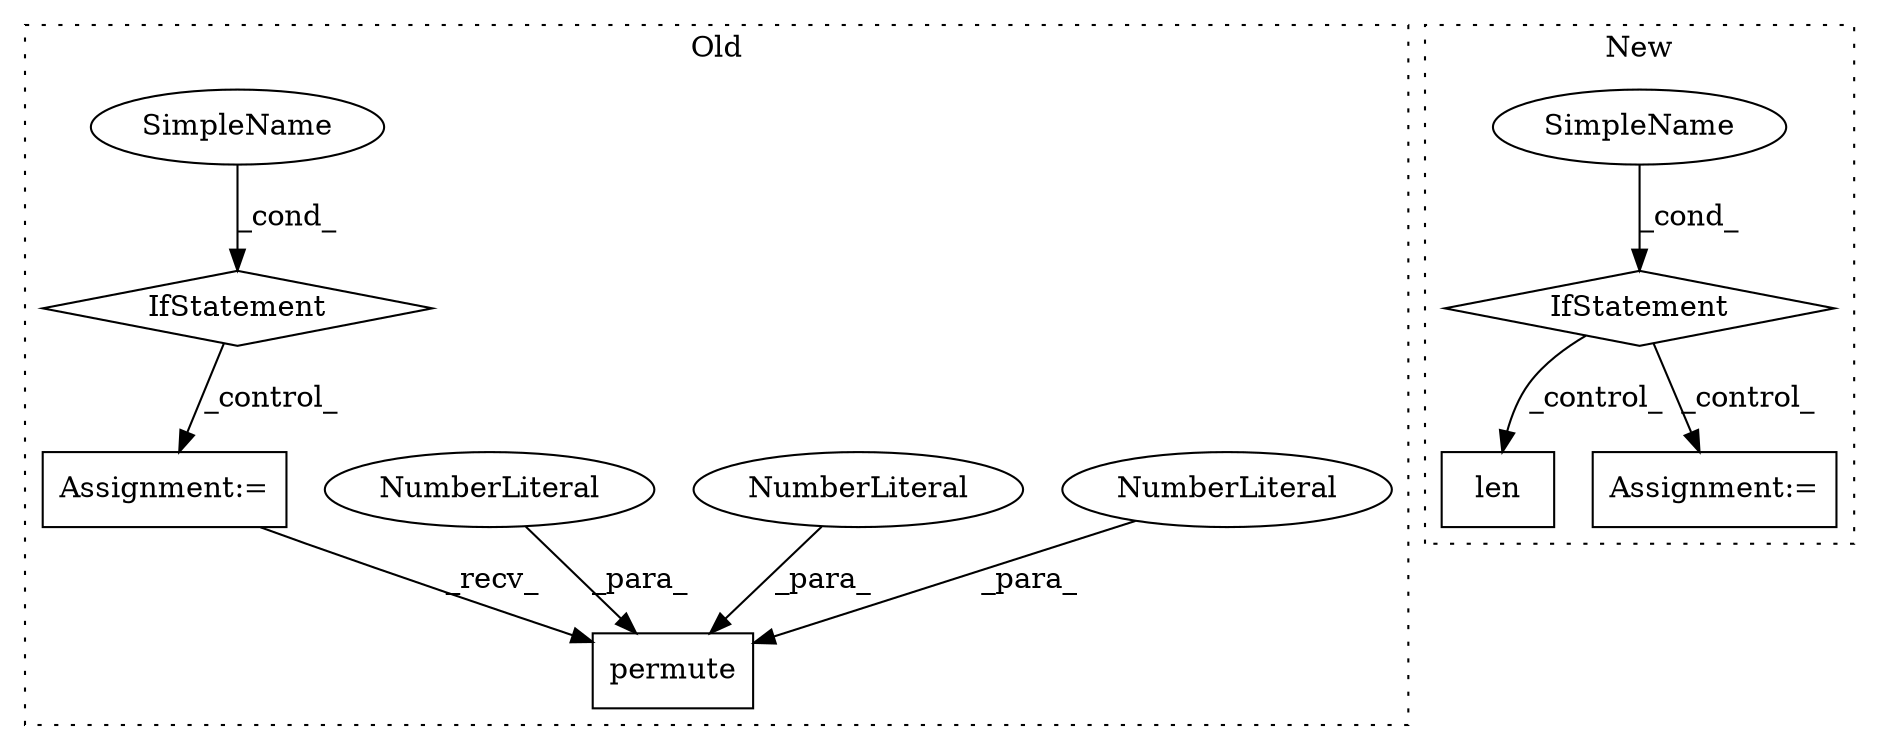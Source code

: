 digraph G {
subgraph cluster0 {
1 [label="permute" a="32" s="3887,3902" l="8,1" shape="box"];
4 [label="NumberLiteral" a="34" s="3897" l="1" shape="ellipse"];
5 [label="NumberLiteral" a="34" s="3901" l="1" shape="ellipse"];
6 [label="NumberLiteral" a="34" s="3899" l="1" shape="ellipse"];
9 [label="Assignment:=" a="7" s="3721" l="14" shape="box"];
10 [label="IfStatement" a="25" s="3620,3654" l="4,2" shape="diamond"];
11 [label="SimpleName" a="42" s="" l="" shape="ellipse"];
label = "Old";
style="dotted";
}
subgraph cluster1 {
2 [label="len" a="32" s="5219,5228" l="4,1" shape="box"];
3 [label="IfStatement" a="25" s="4847,4884" l="4,2" shape="diamond"];
7 [label="SimpleName" a="42" s="" l="" shape="ellipse"];
8 [label="Assignment:=" a="7" s="4919,5013" l="57,2" shape="box"];
label = "New";
style="dotted";
}
3 -> 8 [label="_control_"];
3 -> 2 [label="_control_"];
4 -> 1 [label="_para_"];
5 -> 1 [label="_para_"];
6 -> 1 [label="_para_"];
7 -> 3 [label="_cond_"];
9 -> 1 [label="_recv_"];
10 -> 9 [label="_control_"];
11 -> 10 [label="_cond_"];
}